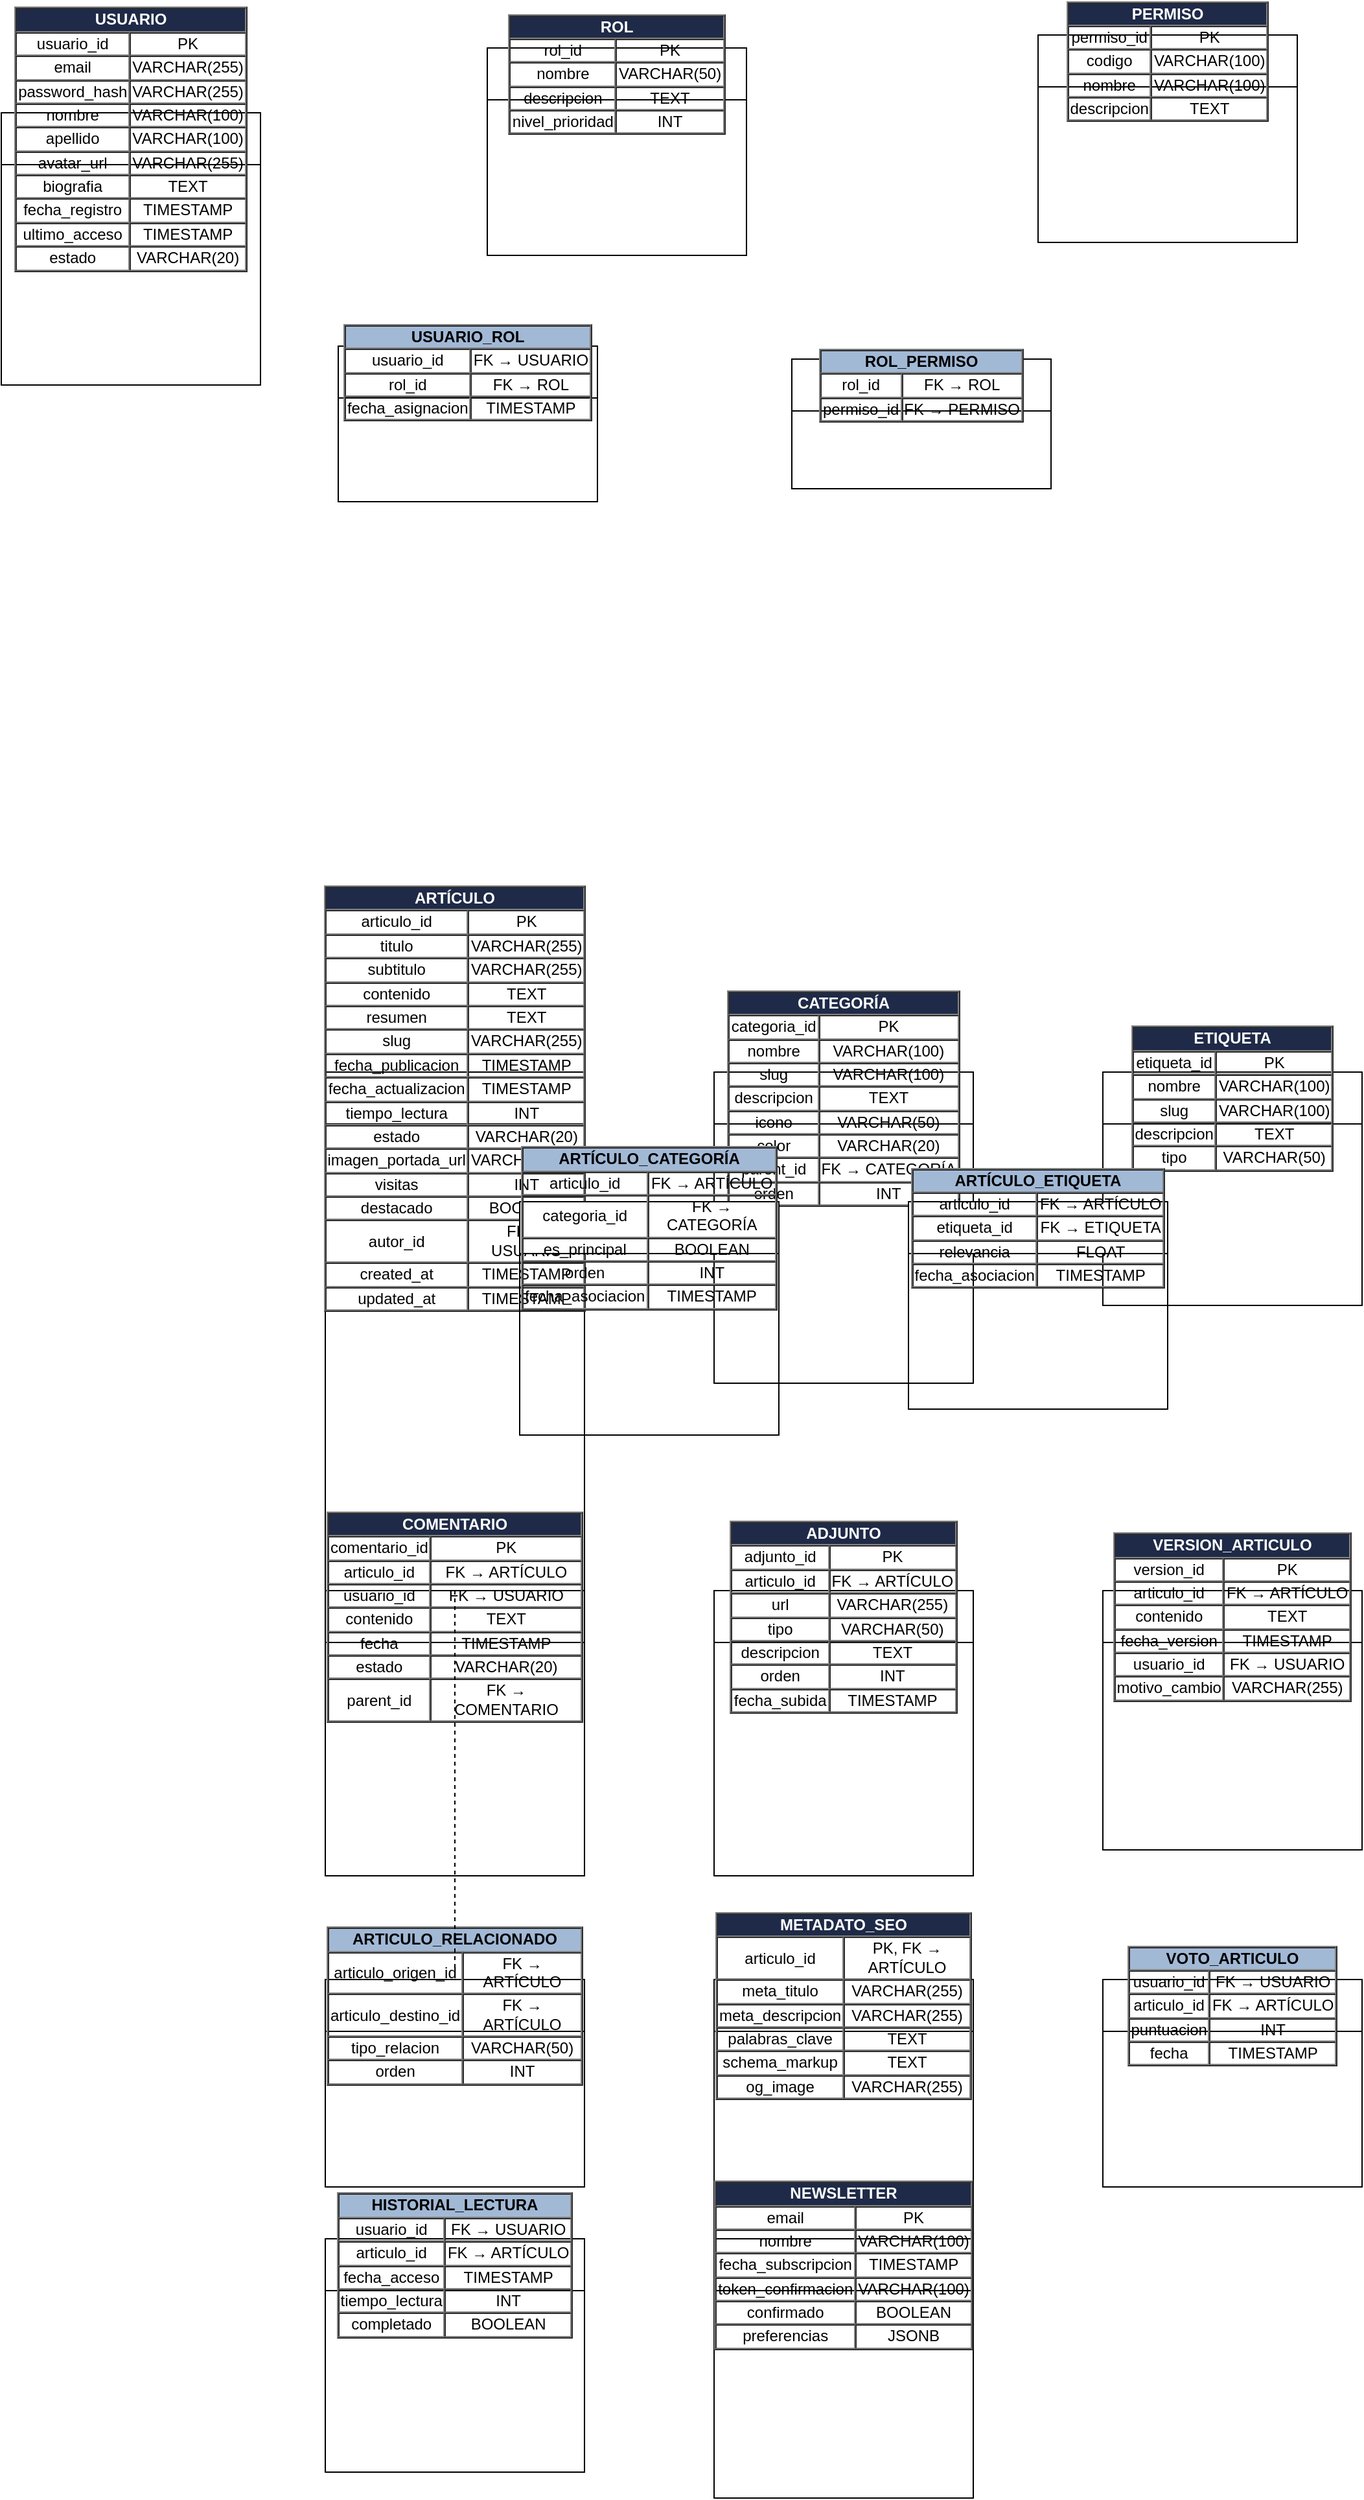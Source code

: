 <mxfile version="26.2.6">
  <diagram name="Modelo ER Completo" id="0">
    <mxGraphModel dx="62050" dy="38948" grid="1" gridSize="10" guides="1" tooltips="1" connect="1" arrows="1" fold="1" page="1" pageScale="1" pageWidth="850" pageHeight="1100" math="0" shadow="0">
      <root>
        <mxCell id="0" />
        <mxCell id="1" parent="0" />
        <mxCell id="usuario" value="&lt;table border=&quot;1&quot; cellspacing=&quot;0&quot;&gt;&lt;tr&gt;&lt;td colspan=&quot;2&quot; bgcolor=&quot;#1E2A47&quot; align=&quot;center&quot;&gt;&lt;font color=&quot;white&quot;&gt;&lt;b&gt;USUARIO&lt;/b&gt;&lt;/font&gt;&lt;/td&gt;&lt;/tr&gt;&lt;tr&gt;&lt;td&gt;usuario_id&lt;/td&gt;&lt;td&gt;PK&lt;/td&gt;&lt;/tr&gt;&lt;tr&gt;&lt;td&gt;email&lt;/td&gt;&lt;td&gt;VARCHAR(255)&lt;/td&gt;&lt;/tr&gt;&lt;tr&gt;&lt;td&gt;password_hash&lt;/td&gt;&lt;td&gt;VARCHAR(255)&lt;/td&gt;&lt;/tr&gt;&lt;tr&gt;&lt;td&gt;nombre&lt;/td&gt;&lt;td&gt;VARCHAR(100)&lt;/td&gt;&lt;/tr&gt;&lt;tr&gt;&lt;td&gt;apellido&lt;/td&gt;&lt;td&gt;VARCHAR(100)&lt;/td&gt;&lt;/tr&gt;&lt;tr&gt;&lt;td&gt;avatar_url&lt;/td&gt;&lt;td&gt;VARCHAR(255)&lt;/td&gt;&lt;/tr&gt;&lt;tr&gt;&lt;td&gt;biografia&lt;/td&gt;&lt;td&gt;TEXT&lt;/td&gt;&lt;/tr&gt;&lt;tr&gt;&lt;td&gt;fecha_registro&lt;/td&gt;&lt;td&gt;TIMESTAMP&lt;/td&gt;&lt;/tr&gt;&lt;tr&gt;&lt;td&gt;ultimo_acceso&lt;/td&gt;&lt;td&gt;TIMESTAMP&lt;/td&gt;&lt;/tr&gt;&lt;tr&gt;&lt;td&gt;estado&lt;/td&gt;&lt;td&gt;VARCHAR(20)&lt;/td&gt;&lt;/tr&gt;&lt;/table&gt;" style="shape=table;whiteSpace=wrap;html=1;width=200;height=300;" parent="1" vertex="1">
          <mxGeometry x="-150" y="-240" width="200" height="210" as="geometry" />
        </mxCell>
        <mxCell id="rol" value="&lt;table border=&quot;1&quot; cellspacing=&quot;0&quot;&gt;&lt;tr&gt;&lt;td colspan=&quot;2&quot; bgcolor=&quot;#1E2A47&quot; align=&quot;center&quot;&gt;&lt;font color=&quot;white&quot;&gt;&lt;b&gt;ROL&lt;/b&gt;&lt;/font&gt;&lt;/td&gt;&lt;/tr&gt;&lt;tr&gt;&lt;td&gt;rol_id&lt;/td&gt;&lt;td&gt;PK&lt;/td&gt;&lt;/tr&gt;&lt;tr&gt;&lt;td&gt;nombre&lt;/td&gt;&lt;td&gt;VARCHAR(50)&lt;/td&gt;&lt;/tr&gt;&lt;tr&gt;&lt;td&gt;descripcion&lt;/td&gt;&lt;td&gt;TEXT&lt;/td&gt;&lt;/tr&gt;&lt;tr&gt;&lt;td&gt;nivel_prioridad&lt;/td&gt;&lt;td&gt;INT&lt;/td&gt;&lt;/tr&gt;&lt;/table&gt;" style="shape=table;whiteSpace=wrap;html=1;width=200;height=160;" parent="1" vertex="1">
          <mxGeometry x="225" y="-290" width="200" height="160" as="geometry" />
        </mxCell>
        <mxCell id="permiso" value="&lt;table border=&quot;1&quot; cellspacing=&quot;0&quot;&gt;&lt;tr&gt;&lt;td colspan=&quot;2&quot; bgcolor=&quot;#1E2A47&quot; align=&quot;center&quot;&gt;&lt;font color=&quot;white&quot;&gt;&lt;b&gt;PERMISO&lt;/b&gt;&lt;/font&gt;&lt;/td&gt;&lt;/tr&gt;&lt;tr&gt;&lt;td&gt;permiso_id&lt;/td&gt;&lt;td&gt;PK&lt;/td&gt;&lt;/tr&gt;&lt;tr&gt;&lt;td&gt;codigo&lt;/td&gt;&lt;td&gt;VARCHAR(100)&lt;/td&gt;&lt;/tr&gt;&lt;tr&gt;&lt;td&gt;nombre&lt;/td&gt;&lt;td&gt;VARCHAR(100)&lt;/td&gt;&lt;/tr&gt;&lt;tr&gt;&lt;td&gt;descripcion&lt;/td&gt;&lt;td&gt;TEXT&lt;/td&gt;&lt;/tr&gt;&lt;/table&gt;" style="shape=table;whiteSpace=wrap;html=1;width=200;height=" parent="1" vertex="1">
          <mxGeometry x="650" y="-300" width="200" height="160" as="geometry" />
        </mxCell>
        <mxCell id="usuario_rol" value="&lt;table border=&quot;1&quot; cellspacing=&quot;0&quot;&gt;&lt;tr&gt;&lt;td colspan=&quot;2&quot; bgcolor=&quot;#A2B9D6&quot; align=&quot;center&quot;&gt;&lt;b&gt;USUARIO_ROL&lt;/b&gt;&lt;/td&gt;&lt;/tr&gt;&lt;tr&gt;&lt;td&gt;usuario_id&lt;/td&gt;&lt;td&gt;FK → USUARIO&lt;/td&gt;&lt;/tr&gt;&lt;tr&gt;&lt;td&gt;rol_id&lt;/td&gt;&lt;td&gt;FK → ROL&lt;/td&gt;&lt;/tr&gt;&lt;tr&gt;&lt;td&gt;fecha_asignacion&lt;/td&gt;&lt;td&gt;TIMESTAMP&lt;/td&gt;&lt;/tr&gt;&lt;/table&gt;" style="shape=table;whiteSpace=wrap;html=1;width=200;height=" parent="1" vertex="1">
          <mxGeometry x="110" y="-60" width="200" height="120" as="geometry" />
        </mxCell>
        <mxCell id="rol_permiso" value="&lt;table border=&quot;1&quot; cellspacing=&quot;0&quot;&gt;&lt;tr&gt;&lt;td colspan=&quot;2&quot; bgcolor=&quot;#A2B9D6&quot; align=&quot;center&quot;&gt;&lt;b&gt;ROL_PERMISO&lt;/b&gt;&lt;/td&gt;&lt;/tr&gt;&lt;tr&gt;&lt;td&gt;rol_id&lt;/td&gt;&lt;td&gt;FK → ROL&lt;/td&gt;&lt;/tr&gt;&lt;tr&gt;&lt;td&gt;permiso_id&lt;/td&gt;&lt;td&gt;FK → PERMISO&lt;/td&gt;&lt;/tr&gt;&lt;/table&gt;" style="shape=table;whiteSpace=wrap;html=1;width=200;height=" parent="1" vertex="1">
          <mxGeometry x="460" y="-50" width="200" height="100" as="geometry" />
        </mxCell>
        <mxCell id="articulo" value="&lt;table border=&quot;1&quot; cellspacing=&quot;0&quot;&gt;&lt;tr&gt;&lt;td colspan=&quot;2&quot; bgcolor=&quot;#1E2A47&quot; align=&quot;center&quot;&gt;&lt;font color=&quot;white&quot;&gt;&lt;b&gt;ARTÍCULO&lt;/b&gt;&lt;/font&gt;&lt;/td&gt;&lt;/tr&gt;&lt;tr&gt;&lt;td&gt;articulo_id&lt;/td&gt;&lt;td&gt;PK&lt;/td&gt;&lt;/tr&gt;&lt;tr&gt;&lt;td&gt;titulo&lt;/td&gt;&lt;td&gt;VARCHAR(255)&lt;/td&gt;&lt;/tr&gt;&lt;tr&gt;&lt;td&gt;subtitulo&lt;/td&gt;&lt;td&gt;VARCHAR(255)&lt;/td&gt;&lt;/tr&gt;&lt;tr&gt;&lt;td&gt;contenido&lt;/td&gt;&lt;td&gt;TEXT&lt;/td&gt;&lt;/tr&gt;&lt;tr&gt;&lt;td&gt;resumen&lt;/td&gt;&lt;td&gt;TEXT&lt;/td&gt;&lt;/tr&gt;&lt;tr&gt;&lt;td&gt;slug&lt;/td&gt;&lt;td&gt;VARCHAR(255)&lt;/td&gt;&lt;/tr&gt;&lt;tr&gt;&lt;td&gt;fecha_publicacion&lt;/td&gt;&lt;td&gt;TIMESTAMP&lt;/td&gt;&lt;/tr&gt;&lt;tr&gt;&lt;td&gt;fecha_actualizacion&lt;/td&gt;&lt;td&gt;TIMESTAMP&lt;/td&gt;&lt;/tr&gt;&lt;tr&gt;&lt;td&gt;tiempo_lectura&lt;/td&gt;&lt;td&gt;INT&lt;/td&gt;&lt;/tr&gt;&lt;tr&gt;&lt;td&gt;estado&lt;/td&gt;&lt;td&gt;VARCHAR(20)&lt;/td&gt;&lt;/tr&gt;&lt;tr&gt;&lt;td&gt;imagen_portada_url&lt;/td&gt;&lt;td&gt;VARCHAR(255)&lt;/td&gt;&lt;/tr&gt;&lt;tr&gt;&lt;td&gt;visitas&lt;/td&gt;&lt;td&gt;INT&lt;/td&gt;&lt;/tr&gt;&lt;tr&gt;&lt;td&gt;destacado&lt;/td&gt;&lt;td&gt;BOOLEAN&lt;/td&gt;&lt;/tr&gt;&lt;tr&gt;&lt;td&gt;autor_id&lt;/td&gt;&lt;td&gt;FK → USUARIO&lt;/td&gt;&lt;/tr&gt;&lt;tr&gt;&lt;td&gt;created_at&lt;/td&gt;&lt;td&gt;TIMESTAMP&lt;/td&gt;&lt;/tr&gt;&lt;tr&gt;&lt;td&gt;updated_at&lt;/td&gt;&lt;td&gt;TIMESTAMP&lt;/td&gt;&lt;/tr&gt;&lt;/table&gt;" style="shape=table;whiteSpace=wrap;html=1;width=200;height=400;" parent="1" vertex="1">
          <mxGeometry x="100" y="500" width="200" height="400" as="geometry" />
        </mxCell>
        <mxCell id="categoria" value="&lt;table border=&quot;1&quot; cellspacing=&quot;0&quot;&gt;&lt;tr&gt;&lt;td colspan=&quot;2&quot; bgcolor=&quot;#1E2A47&quot; align=&quot;center&quot;&gt;&lt;font color=&quot;white&quot;&gt;&lt;b&gt;CATEGORÍA&lt;/b&gt;&lt;/font&gt;&lt;/td&gt;&lt;/tr&gt;&lt;tr&gt;&lt;td&gt;categoria_id&lt;/td&gt;&lt;td&gt;PK&lt;/td&gt;&lt;/tr&gt;&lt;tr&gt;&lt;td&gt;nombre&lt;/td&gt;&lt;td&gt;VARCHAR(100)&lt;/td&gt;&lt;/tr&gt;&lt;tr&gt;&lt;td&gt;slug&lt;/td&gt;&lt;td&gt;VARCHAR(100)&lt;/td&gt;&lt;/tr&gt;&lt;tr&gt;&lt;td&gt;descripcion&lt;/td&gt;&lt;td&gt;TEXT&lt;/td&gt;&lt;/tr&gt;&lt;tr&gt;&lt;td&gt;icono&lt;/td&gt;&lt;td&gt;VARCHAR(50)&lt;/td&gt;&lt;/tr&gt;&lt;tr&gt;&lt;td&gt;color&lt;/td&gt;&lt;td&gt;VARCHAR(20)&lt;/td&gt;&lt;/tr&gt;&lt;tr&gt;&lt;td&gt;parent_id&lt;/td&gt;&lt;td&gt;FK → CATEGORÍA&lt;/td&gt;&lt;/tr&gt;&lt;tr&gt;&lt;td&gt;orden&lt;/td&gt;&lt;td&gt;INT&lt;/td&gt;&lt;/tr&gt;&lt;/table&gt;" style="shape=table;whiteSpace=wrap;html=1;width=200;height=240;" parent="1" vertex="1">
          <mxGeometry x="400" y="500" width="200" height="240" as="geometry" />
        </mxCell>
        <mxCell id="etiqueta" value="&lt;table border=&quot;1&quot; cellspacing=&quot;0&quot;&gt;&lt;tr&gt;&lt;td colspan=&quot;2&quot; bgcolor=&quot;#1E2A47&quot; align=&quot;center&quot;&gt;&lt;font color=&quot;white&quot;&gt;&lt;b&gt;ETIQUETA&lt;/b&gt;&lt;/font&gt;&lt;/td&gt;&lt;/tr&gt;&lt;tr&gt;&lt;td&gt;etiqueta_id&lt;/td&gt;&lt;td&gt;PK&lt;/td&gt;&lt;/tr&gt;&lt;tr&gt;&lt;td&gt;nombre&lt;/td&gt;&lt;td&gt;VARCHAR(100)&lt;/td&gt;&lt;/tr&gt;&lt;tr&gt;&lt;td&gt;slug&lt;/td&gt;&lt;td&gt;VARCHAR(100)&lt;/td&gt;&lt;/tr&gt;&lt;tr&gt;&lt;td&gt;descripcion&lt;/td&gt;&lt;td&gt;TEXT&lt;/td&gt;&lt;/tr&gt;&lt;tr&gt;&lt;td&gt;tipo&lt;/td&gt;&lt;td&gt;VARCHAR(50)&lt;/td&gt;&lt;/tr&gt;&lt;/table&gt;" style="shape=table;whiteSpace=wrap;html=1;width=200;height=180;" parent="1" vertex="1">
          <mxGeometry x="700" y="500" width="200" height="180" as="geometry" />
        </mxCell>
        <mxCell id="articulo_categoria" value="&lt;table border=&quot;1&quot; cellspacing=&quot;0&quot;&gt;&lt;tr&gt;&lt;td colspan=&quot;2&quot; bgcolor=&quot;#A2B9D6&quot; align=&quot;center&quot;&gt;&lt;b&gt;ARTÍCULO_CATEGORÍA&lt;/b&gt;&lt;/td&gt;&lt;/tr&gt;&lt;tr&gt;&lt;td&gt;articulo_id&lt;/td&gt;&lt;td&gt;FK → ARTÍCULO&lt;/td&gt;&lt;/tr&gt;&lt;tr&gt;&lt;td&gt;categoria_id&lt;/td&gt;&lt;td&gt;FK → CATEGORÍA&lt;/td&gt;&lt;/tr&gt;&lt;tr&gt;&lt;td&gt;es_principal&lt;/td&gt;&lt;td&gt;BOOLEAN&lt;/td&gt;&lt;/tr&gt;&lt;tr&gt;&lt;td&gt;orden&lt;/td&gt;&lt;td&gt;INT&lt;/td&gt;&lt;/tr&gt;&lt;tr&gt;&lt;td&gt;fecha_asociacion&lt;/td&gt;&lt;td&gt;TIMESTAMP&lt;/td&gt;&lt;/tr&gt;&lt;/table&gt;" style="shape=table;whiteSpace=wrap;html=1;width=200;height=180;" parent="1" vertex="1">
          <mxGeometry x="250" y="600" width="200" height="180" as="geometry" />
        </mxCell>
        <mxCell id="articulo_etiqueta" value="&lt;table border=&quot;1&quot; cellspacing=&quot;0&quot;&gt;&lt;tr&gt;&lt;td colspan=&quot;2&quot; bgcolor=&quot;#A2B9D6&quot; align=&quot;center&quot;&gt;&lt;b&gt;ARTÍCULO_ETIQUETA&lt;/b&gt;&lt;/td&gt;&lt;/tr&gt;&lt;tr&gt;&lt;td&gt;articulo_id&lt;/td&gt;&lt;td&gt;FK → ARTÍCULO&lt;/td&gt;&lt;/tr&gt;&lt;tr&gt;&lt;td&gt;etiqueta_id&lt;/td&gt;&lt;td&gt;FK → ETIQUETA&lt;/td&gt;&lt;/tr&gt;&lt;tr&gt;&lt;td&gt;relevancia&lt;/td&gt;&lt;td&gt;FLOAT&lt;/td&gt;&lt;/tr&gt;&lt;tr&gt;&lt;td&gt;fecha_asociacion&lt;/td&gt;&lt;td&gt;TIMESTAMP&lt;/td&gt;&lt;/tr&gt;&lt;/table&gt;" style="shape=table;whiteSpace=wrap;html=1;width=200;height=160;" parent="1" vertex="1">
          <mxGeometry x="550" y="600" width="200" height="160" as="geometry" />
        </mxCell>
        <mxCell id="comentario" value="&lt;table border=&quot;1&quot; cellspacing=&quot;0&quot;&gt;&lt;tr&gt;&lt;td colspan=&quot;2&quot; bgcolor=&quot;#1E2A47&quot; align=&quot;center&quot;&gt;&lt;font color=&quot;white&quot;&gt;&lt;b&gt;COMENTARIO&lt;/b&gt;&lt;/font&gt;&lt;/td&gt;&lt;/tr&gt;&lt;tr&gt;&lt;td&gt;comentario_id&lt;/td&gt;&lt;td&gt;PK&lt;/td&gt;&lt;/tr&gt;&lt;tr&gt;&lt;td&gt;articulo_id&lt;/td&gt;&lt;td&gt;FK → ARTÍCULO&lt;/td&gt;&lt;/tr&gt;&lt;tr&gt;&lt;td&gt;usuario_id&lt;/td&gt;&lt;td&gt;FK → USUARIO&lt;/td&gt;&lt;/tr&gt;&lt;tr&gt;&lt;td&gt;contenido&lt;/td&gt;&lt;td&gt;TEXT&lt;/td&gt;&lt;/tr&gt;&lt;tr&gt;&lt;td&gt;fecha&lt;/td&gt;&lt;td&gt;TIMESTAMP&lt;/td&gt;&lt;/tr&gt;&lt;tr&gt;&lt;td&gt;estado&lt;/td&gt;&lt;td&gt;VARCHAR(20)&lt;/td&gt;&lt;/tr&gt;&lt;tr&gt;&lt;td&gt;parent_id&lt;/td&gt;&lt;td&gt;FK → COMENTARIO&lt;/td&gt;&lt;/tr&gt;&lt;/table&gt;" style="shape=table;whiteSpace=wrap;html=1;width=200;height=220;" parent="1" vertex="1">
          <mxGeometry x="100" y="900" width="200" height="220" as="geometry" />
        </mxCell>
        <mxCell id="adjunto" value="&lt;table border=&quot;1&quot; cellspacing=&quot;0&quot;&gt;&lt;tr&gt;&lt;td colspan=&quot;2&quot; bgcolor=&quot;#1E2A47&quot; align=&quot;center&quot;&gt;&lt;font color=&quot;white&quot;&gt;&lt;b&gt;ADJUNTO&lt;/b&gt;&lt;/font&gt;&lt;/td&gt;&lt;/tr&gt;&lt;tr&gt;&lt;td&gt;adjunto_id&lt;/td&gt;&lt;td&gt;PK&lt;/td&gt;&lt;/tr&gt;&lt;tr&gt;&lt;td&gt;articulo_id&lt;/td&gt;&lt;td&gt;FK → ARTÍCULO&lt;/td&gt;&lt;/tr&gt;&lt;tr&gt;&lt;td&gt;url&lt;/td&gt;&lt;td&gt;VARCHAR(255)&lt;/td&gt;&lt;/tr&gt;&lt;tr&gt;&lt;td&gt;tipo&lt;/td&gt;&lt;td&gt;VARCHAR(50)&lt;/td&gt;&lt;/tr&gt;&lt;tr&gt;&lt;td&gt;descripcion&lt;/td&gt;&lt;td&gt;TEXT&lt;/td&gt;&lt;/tr&gt;&lt;tr&gt;&lt;td&gt;orden&lt;/td&gt;&lt;td&gt;INT&lt;/td&gt;&lt;/tr&gt;&lt;tr&gt;&lt;td&gt;fecha_subida&lt;/td&gt;&lt;td&gt;TIMESTAMP&lt;/td&gt;&lt;/tr&gt;&lt;/table&gt;" style="shape=table;whiteSpace=wrap;html=1;width=200;height=220;" parent="1" vertex="1">
          <mxGeometry x="400" y="900" width="200" height="220" as="geometry" />
        </mxCell>
        <mxCell id="version_articulo" value="&lt;table border=&quot;1&quot; cellspacing=&quot;0&quot;&gt;&lt;tr&gt;&lt;td colspan=&quot;2&quot; bgcolor=&quot;#1E2A47&quot; align=&quot;center&quot;&gt;&lt;font color=&quot;white&quot;&gt;&lt;b&gt;VERSION_ARTICULO&lt;/b&gt;&lt;/font&gt;&lt;/td&gt;&lt;/tr&gt;&lt;tr&gt;&lt;td&gt;version_id&lt;/td&gt;&lt;td&gt;PK&lt;/td&gt;&lt;/tr&gt;&lt;tr&gt;&lt;td&gt;articulo_id&lt;/td&gt;&lt;td&gt;FK → ARTÍCULO&lt;/td&gt;&lt;/tr&gt;&lt;tr&gt;&lt;td&gt;contenido&lt;/td&gt;&lt;td&gt;TEXT&lt;/td&gt;&lt;/tr&gt;&lt;tr&gt;&lt;td&gt;fecha_version&lt;/td&gt;&lt;td&gt;TIMESTAMP&lt;/td&gt;&lt;/tr&gt;&lt;tr&gt;&lt;td&gt;usuario_id&lt;/td&gt;&lt;td&gt;FK → USUARIO&lt;/td&gt;&lt;/tr&gt;&lt;tr&gt;&lt;td&gt;motivo_cambio&lt;/td&gt;&lt;td&gt;VARCHAR(255)&lt;/td&gt;&lt;/tr&gt;&lt;/table&gt;" style="shape=table;whiteSpace=wrap;html=1;width=200;height=200;" parent="1" vertex="1">
          <mxGeometry x="700" y="900" width="200" height="200" as="geometry" />
        </mxCell>
        <mxCell id="articulo_relacionado" value="&lt;table border=&quot;1&quot; cellspacing=&quot;0&quot;&gt;&lt;tr&gt;&lt;td colspan=&quot;2&quot; bgcolor=&quot;#A2B9D6&quot; align=&quot;center&quot;&gt;&lt;b&gt;ARTICULO_RELACIONADO&lt;/b&gt;&lt;/td&gt;&lt;/tr&gt;&lt;tr&gt;&lt;td&gt;articulo_origen_id&lt;/td&gt;&lt;td&gt;FK → ARTÍCULO&lt;/td&gt;&lt;/tr&gt;&lt;tr&gt;&lt;td&gt;articulo_destino_id&lt;/td&gt;&lt;td&gt;FK → ARTÍCULO&lt;/td&gt;&lt;/tr&gt;&lt;tr&gt;&lt;td&gt;tipo_relacion&lt;/td&gt;&lt;td&gt;VARCHAR(50)&lt;/td&gt;&lt;/tr&gt;&lt;tr&gt;&lt;td&gt;orden&lt;/td&gt;&lt;td&gt;INT&lt;/td&gt;&lt;/tr&gt;&lt;/table&gt;" style="shape=table;whiteSpace=wrap;html=1;width=200;height=160;" parent="1" vertex="1">
          <mxGeometry x="100" y="1200" width="200" height="160" as="geometry" />
        </mxCell>
        <mxCell id="metadato_seo" value="&lt;table border=&quot;1&quot; cellspacing=&quot;0&quot;&gt;&lt;tr&gt;&lt;td colspan=&quot;2&quot; bgcolor=&quot;#1E2A47&quot; align=&quot;center&quot;&gt;&lt;font color=&quot;white&quot;&gt;&lt;b&gt;METADATO_SEO&lt;/b&gt;&lt;/font&gt;&lt;/td&gt;&lt;/tr&gt;&lt;tr&gt;&lt;td&gt;articulo_id&lt;/td&gt;&lt;td&gt;PK, FK → ARTÍCULO&lt;/td&gt;&lt;/tr&gt;&lt;tr&gt;&lt;td&gt;meta_titulo&lt;/td&gt;&lt;td&gt;VARCHAR(255)&lt;/td&gt;&lt;/tr&gt;&lt;tr&gt;&lt;td&gt;meta_descripcion&lt;/td&gt;&lt;td&gt;VARCHAR(255)&lt;/td&gt;&lt;/tr&gt;&lt;tr&gt;&lt;td&gt;palabras_clave&lt;/td&gt;&lt;td&gt;TEXT&lt;/td&gt;&lt;/tr&gt;&lt;tr&gt;&lt;td&gt;schema_markup&lt;/td&gt;&lt;td&gt;TEXT&lt;/td&gt;&lt;/tr&gt;&lt;tr&gt;&lt;td&gt;og_image&lt;/td&gt;&lt;td&gt;VARCHAR(255)&lt;/td&gt;&lt;/tr&gt;&lt;/table&gt;" style="shape=table;whiteSpace=wrap;html=1;width=200;height=200;" parent="1" vertex="1">
          <mxGeometry x="400" y="1200" width="200" height="200" as="geometry" />
        </mxCell>
        <mxCell id="voto_articulo" value="&lt;table border=&quot;1&quot; cellspacing=&quot;0&quot;&gt;&lt;tr&gt;&lt;td colspan=&quot;2&quot; bgcolor=&quot;#A2B9D6&quot; align=&quot;center&quot;&gt;&lt;b&gt;VOTO_ARTICULO&lt;/b&gt;&lt;/td&gt;&lt;/tr&gt;&lt;tr&gt;&lt;td&gt;usuario_id&lt;/td&gt;&lt;td&gt;FK → USUARIO&lt;/td&gt;&lt;/tr&gt;&lt;tr&gt;&lt;td&gt;articulo_id&lt;/td&gt;&lt;td&gt;FK → ARTÍCULO&lt;/td&gt;&lt;/tr&gt;&lt;tr&gt;&lt;td&gt;puntuacion&lt;/td&gt;&lt;td&gt;INT&lt;/td&gt;&lt;/tr&gt;&lt;tr&gt;&lt;td&gt;fecha&lt;/td&gt;&lt;td&gt;TIMESTAMP&lt;/td&gt;&lt;/tr&gt;&lt;/table&gt;" style="shape=table;whiteSpace=wrap;html=1;width=200;height=160;" parent="1" vertex="1">
          <mxGeometry x="700" y="1200" width="200" height="160" as="geometry" />
        </mxCell>
        <mxCell id="historial_lectura" value="&lt;table border=&quot;1&quot; cellspacing=&quot;0&quot;&gt;&lt;tr&gt;&lt;td colspan=&quot;2&quot; bgcolor=&quot;#A2B9D6&quot; align=&quot;center&quot;&gt;&lt;b&gt;HISTORIAL_LECTURA&lt;/b&gt;&lt;/td&gt;&lt;/tr&gt;&lt;tr&gt;&lt;td&gt;usuario_id&lt;/td&gt;&lt;td&gt;FK → USUARIO&lt;/td&gt;&lt;/tr&gt;&lt;tr&gt;&lt;td&gt;articulo_id&lt;/td&gt;&lt;td&gt;FK → ARTÍCULO&lt;/td&gt;&lt;/tr&gt;&lt;tr&gt;&lt;td&gt;fecha_acceso&lt;/td&gt;&lt;td&gt;TIMESTAMP&lt;/td&gt;&lt;/tr&gt;&lt;tr&gt;&lt;td&gt;tiempo_lectura&lt;/td&gt;&lt;td&gt;INT&lt;/td&gt;&lt;/tr&gt;&lt;tr&gt;&lt;td&gt;completado&lt;/td&gt;&lt;td&gt;BOOLEAN&lt;/td&gt;&lt;/tr&gt;&lt;/table&gt;" style="shape=table;whiteSpace=wrap;html=1;width=200;height=180;" parent="1" vertex="1">
          <mxGeometry x="100" y="1400" width="200" height="180" as="geometry" />
        </mxCell>
        <mxCell id="newsletter" value="&lt;table border=&quot;1&quot; cellspacing=&quot;0&quot;&gt;&lt;tr&gt;&lt;td colspan=&quot;2&quot; bgcolor=&quot;#1E2A47&quot; align=&quot;center&quot;&gt;&lt;font color=&quot;white&quot;&gt;&lt;b&gt;NEWSLETTER&lt;/b&gt;&lt;/font&gt;&lt;/td&gt;&lt;/tr&gt;&lt;tr&gt;&lt;td&gt;email&lt;/td&gt;&lt;td&gt;PK&lt;/td&gt;&lt;/tr&gt;&lt;tr&gt;&lt;td&gt;nombre&lt;/td&gt;&lt;td&gt;VARCHAR(100)&lt;/td&gt;&lt;/tr&gt;&lt;tr&gt;&lt;td&gt;fecha_subscripcion&lt;/td&gt;&lt;td&gt;TIMESTAMP&lt;/td&gt;&lt;/tr&gt;&lt;tr&gt;&lt;td&gt;token_confirmacion&lt;/td&gt;&lt;td&gt;VARCHAR(100)&lt;/td&gt;&lt;/tr&gt;&lt;tr&gt;&lt;td&gt;confirmado&lt;/td&gt;&lt;td&gt;BOOLEAN&lt;/td&gt;&lt;/tr&gt;&lt;tr&gt;&lt;td&gt;preferencias&lt;/td&gt;&lt;td&gt;JSONB&lt;/td&gt;&lt;/tr&gt;&lt;/table&gt;" style="shape=table;whiteSpace=wrap;html=1;width=200;height=200;" parent="1" vertex="1">
          <mxGeometry x="400" y="1400" width="200" height="200" as="geometry" />
        </mxCell>
        <mxCell id="rel1" style="edgeStyle=none;endArrow=none;dashed=1;" parent="1" source="usuario" target="usuario_rol" edge="1" />
        <mxCell id="rel2" style="edgeStyle=none;endArrow=none;dashed=1;" parent="1" source="rol" target="usuario_rol" edge="1" />
        <mxCell id="rel3" style="edgeStyle=none;endArrow=none;dashed=1;" parent="1" source="rol" target="rol_permiso" edge="1" />
        <mxCell id="rel4" style="edgeStyle=none;endArrow=none;dashed=1;" parent="1" source="permiso" target="rol_permiso" edge="1" />
        <mxCell id="rel5" style="edgeStyle=none;endArrow=open;" parent="1" source="usuario" target="articulo" edge="1" />
        <mxCell id="rel6" style="edgeStyle=none;endArrow=none;dashed=1;" parent="1" source="articulo" target="articulo_categoria" edge="1" />
        <mxCell id="rel7" style="edgeStyle=none;endArrow=none;dashed=1;" parent="1" source="categoria" target="articulo_categoria" edge="1" />
        <mxCell id="rel8" style="edgeStyle=none;endArrow=none;dashed=1;" parent="1" source="articulo" target="articulo_etiqueta" edge="1" />
        <mxCell id="rel9" style="edgeStyle=none;endArrow=none;dashed=1;" parent="1" source="etiqueta" target="articulo_etiqueta" edge="1" />
        <mxCell id="rel10" style="edgeStyle=none;endArrow=open;" parent="1" source="articulo" target="comentario" edge="1" />
        <mxCell id="rel11" style="edgeStyle=none;endArrow=open;" parent="1" source="usuario" target="comentario" edge="1" />
        <mxCell id="rel12" style="edgeStyle=none;endArrow=open;" parent="1" source="comentario" target="comentario" edge="1" />
        <mxCell id="rel13" style="edgeStyle=none;endArrow=open;" parent="1" source="articulo" target="adjunto" edge="1" />
        <mxCell id="rel14" style="edgeStyle=none;endArrow=open;" parent="1" source="articulo" target="version_articulo" edge="1" />
        <mxCell id="rel15" style="edgeStyle=none;endArrow=open;" parent="1" source="usuario" target="version_articulo" edge="1" />
        <mxCell id="rel16" style="edgeStyle=none;endArrow=open;" parent="1" source="categoria" target="categoria" edge="1" />
        <mxCell id="rel17" style="edgeStyle=none;endArrow=none;dashed=1;" parent="1" source="articulo" target="articulo_relacionado" edge="1">
          <mxGeometry relative="1" as="geometry">
            <mxPoint x="100" y="1200" as="sourcePoint" />
            <mxPoint x="200" y="1200" as="targetPoint" />
          </mxGeometry>
        </mxCell>
        <mxCell id="rel18" style="edgeStyle=none;endArrow=none;dashed=1;" parent="1" source="articulo" target="articulo_relacionado" edge="1">
          <mxGeometry relative="1" as="geometry">
            <mxPoint x="300" y="1200" as="sourcePoint" />
            <mxPoint x="200" y="1200" as="targetPoint" />
          </mxGeometry>
        </mxCell>
        <mxCell id="rel19" style="edgeStyle=none;endArrow=open;" parent="1" source="articulo" target="metadato_seo" edge="1" />
        <mxCell id="rel20" style="edgeStyle=none;endArrow=none;dashed=1;" parent="1" source="usuario" target="voto_articulo" edge="1" />
        <mxCell id="rel21" style="edgeStyle=none;endArrow=none;dashed=1;" parent="1" source="articulo" target="voto_articulo" edge="1" />
        <mxCell id="rel22" style="edgeStyle=none;endArrow=none;dashed=1;" parent="1" source="usuario" target="historial_lectura" edge="1" />
        <mxCell id="rel23" style="edgeStyle=none;endArrow=none;dashed=1;" parent="1" source="articulo" target="historial_lectura" edge="1" />
      </root>
    </mxGraphModel>
  </diagram>
</mxfile>
